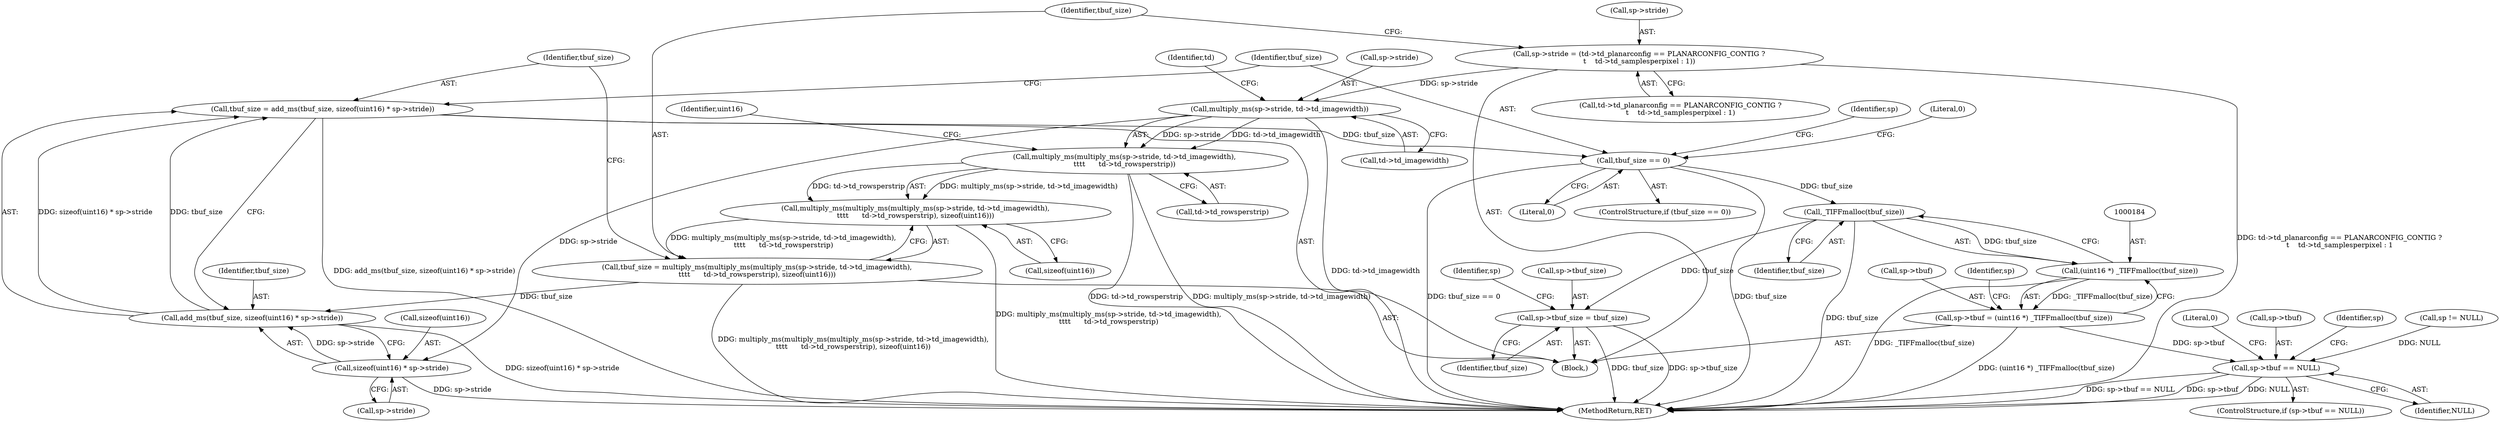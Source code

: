 digraph "0_libtiff_391e77fcd217e78b2c51342ac3ddb7100ecacdd2_0@API" {
"1000185" [label="(Call,_TIFFmalloc(tbuf_size))"];
"1000174" [label="(Call,tbuf_size == 0)"];
"1000163" [label="(Call,tbuf_size = add_ms(tbuf_size, sizeof(uint16) * sp->stride))"];
"1000165" [label="(Call,add_ms(tbuf_size, sizeof(uint16) * sp->stride))"];
"1000147" [label="(Call,tbuf_size = multiply_ms(multiply_ms(multiply_ms(sp->stride, td->td_imagewidth),\n\t\t\t\t      td->td_rowsperstrip), sizeof(uint16)))"];
"1000149" [label="(Call,multiply_ms(multiply_ms(multiply_ms(sp->stride, td->td_imagewidth),\n\t\t\t\t      td->td_rowsperstrip), sizeof(uint16)))"];
"1000150" [label="(Call,multiply_ms(multiply_ms(sp->stride, td->td_imagewidth),\n\t\t\t\t      td->td_rowsperstrip))"];
"1000151" [label="(Call,multiply_ms(sp->stride, td->td_imagewidth))"];
"1000133" [label="(Call,sp->stride = (td->td_planarconfig == PLANARCONFIG_CONTIG ?\n\t    td->td_samplesperpixel : 1))"];
"1000167" [label="(Call,sizeof(uint16) * sp->stride)"];
"1000183" [label="(Call,(uint16 *) _TIFFmalloc(tbuf_size))"];
"1000179" [label="(Call,sp->tbuf = (uint16 *) _TIFFmalloc(tbuf_size))"];
"1000188" [label="(Call,sp->tbuf == NULL)"];
"1000195" [label="(Call,sp->tbuf_size = tbuf_size)"];
"1000150" [label="(Call,multiply_ms(multiply_ms(sp->stride, td->td_imagewidth),\n\t\t\t\t      td->td_rowsperstrip))"];
"1000165" [label="(Call,add_ms(tbuf_size, sizeof(uint16) * sp->stride))"];
"1000162" [label="(Identifier,uint16)"];
"1000180" [label="(Call,sp->tbuf)"];
"1000194" [label="(Literal,0)"];
"1000185" [label="(Call,_TIFFmalloc(tbuf_size))"];
"1000176" [label="(Literal,0)"];
"1000181" [label="(Identifier,sp)"];
"1000159" [label="(Identifier,td)"];
"1000179" [label="(Call,sp->tbuf = (uint16 *) _TIFFmalloc(tbuf_size))"];
"1000163" [label="(Call,tbuf_size = add_ms(tbuf_size, sizeof(uint16) * sp->stride))"];
"1000133" [label="(Call,sp->stride = (td->td_planarconfig == PLANARCONFIG_CONTIG ?\n\t    td->td_samplesperpixel : 1))"];
"1000167" [label="(Call,sizeof(uint16) * sp->stride)"];
"1000161" [label="(Call,sizeof(uint16))"];
"1000164" [label="(Identifier,tbuf_size)"];
"1000170" [label="(Call,sp->stride)"];
"1000158" [label="(Call,td->td_rowsperstrip)"];
"1000134" [label="(Call,sp->stride)"];
"1000189" [label="(Call,sp->tbuf)"];
"1000187" [label="(ControlStructure,if (sp->tbuf == NULL))"];
"1000174" [label="(Call,tbuf_size == 0)"];
"1000155" [label="(Call,td->td_imagewidth)"];
"1000178" [label="(Literal,0)"];
"1000147" [label="(Call,tbuf_size = multiply_ms(multiply_ms(multiply_ms(sp->stride, td->td_imagewidth),\n\t\t\t\t      td->td_rowsperstrip), sizeof(uint16)))"];
"1000148" [label="(Identifier,tbuf_size)"];
"1000166" [label="(Identifier,tbuf_size)"];
"1000186" [label="(Identifier,tbuf_size)"];
"1000151" [label="(Call,multiply_ms(sp->stride, td->td_imagewidth))"];
"1000192" [label="(Identifier,NULL)"];
"1000196" [label="(Call,sp->tbuf_size)"];
"1000168" [label="(Call,sizeof(uint16))"];
"1000106" [label="(Block,)"];
"1000175" [label="(Identifier,tbuf_size)"];
"1000190" [label="(Identifier,sp)"];
"1000188" [label="(Call,sp->tbuf == NULL)"];
"1000197" [label="(Identifier,sp)"];
"1000125" [label="(Call,sp != NULL)"];
"1000149" [label="(Call,multiply_ms(multiply_ms(multiply_ms(sp->stride, td->td_imagewidth),\n\t\t\t\t      td->td_rowsperstrip), sizeof(uint16)))"];
"1000199" [label="(Identifier,tbuf_size)"];
"1000173" [label="(ControlStructure,if (tbuf_size == 0))"];
"1000137" [label="(Call,td->td_planarconfig == PLANARCONFIG_CONTIG ?\n\t    td->td_samplesperpixel : 1)"];
"1000268" [label="(MethodReturn,RET)"];
"1000195" [label="(Call,sp->tbuf_size = tbuf_size)"];
"1000203" [label="(Identifier,sp)"];
"1000152" [label="(Call,sp->stride)"];
"1000183" [label="(Call,(uint16 *) _TIFFmalloc(tbuf_size))"];
"1000185" -> "1000183"  [label="AST: "];
"1000185" -> "1000186"  [label="CFG: "];
"1000186" -> "1000185"  [label="AST: "];
"1000183" -> "1000185"  [label="CFG: "];
"1000185" -> "1000268"  [label="DDG: tbuf_size"];
"1000185" -> "1000183"  [label="DDG: tbuf_size"];
"1000174" -> "1000185"  [label="DDG: tbuf_size"];
"1000185" -> "1000195"  [label="DDG: tbuf_size"];
"1000174" -> "1000173"  [label="AST: "];
"1000174" -> "1000176"  [label="CFG: "];
"1000175" -> "1000174"  [label="AST: "];
"1000176" -> "1000174"  [label="AST: "];
"1000178" -> "1000174"  [label="CFG: "];
"1000181" -> "1000174"  [label="CFG: "];
"1000174" -> "1000268"  [label="DDG: tbuf_size == 0"];
"1000174" -> "1000268"  [label="DDG: tbuf_size"];
"1000163" -> "1000174"  [label="DDG: tbuf_size"];
"1000163" -> "1000106"  [label="AST: "];
"1000163" -> "1000165"  [label="CFG: "];
"1000164" -> "1000163"  [label="AST: "];
"1000165" -> "1000163"  [label="AST: "];
"1000175" -> "1000163"  [label="CFG: "];
"1000163" -> "1000268"  [label="DDG: add_ms(tbuf_size, sizeof(uint16) * sp->stride)"];
"1000165" -> "1000163"  [label="DDG: tbuf_size"];
"1000165" -> "1000163"  [label="DDG: sizeof(uint16) * sp->stride"];
"1000165" -> "1000167"  [label="CFG: "];
"1000166" -> "1000165"  [label="AST: "];
"1000167" -> "1000165"  [label="AST: "];
"1000165" -> "1000268"  [label="DDG: sizeof(uint16) * sp->stride"];
"1000147" -> "1000165"  [label="DDG: tbuf_size"];
"1000167" -> "1000165"  [label="DDG: sp->stride"];
"1000147" -> "1000106"  [label="AST: "];
"1000147" -> "1000149"  [label="CFG: "];
"1000148" -> "1000147"  [label="AST: "];
"1000149" -> "1000147"  [label="AST: "];
"1000164" -> "1000147"  [label="CFG: "];
"1000147" -> "1000268"  [label="DDG: multiply_ms(multiply_ms(multiply_ms(sp->stride, td->td_imagewidth),\n\t\t\t\t      td->td_rowsperstrip), sizeof(uint16))"];
"1000149" -> "1000147"  [label="DDG: multiply_ms(multiply_ms(sp->stride, td->td_imagewidth),\n\t\t\t\t      td->td_rowsperstrip)"];
"1000149" -> "1000161"  [label="CFG: "];
"1000150" -> "1000149"  [label="AST: "];
"1000161" -> "1000149"  [label="AST: "];
"1000149" -> "1000268"  [label="DDG: multiply_ms(multiply_ms(sp->stride, td->td_imagewidth),\n\t\t\t\t      td->td_rowsperstrip)"];
"1000150" -> "1000149"  [label="DDG: multiply_ms(sp->stride, td->td_imagewidth)"];
"1000150" -> "1000149"  [label="DDG: td->td_rowsperstrip"];
"1000150" -> "1000158"  [label="CFG: "];
"1000151" -> "1000150"  [label="AST: "];
"1000158" -> "1000150"  [label="AST: "];
"1000162" -> "1000150"  [label="CFG: "];
"1000150" -> "1000268"  [label="DDG: multiply_ms(sp->stride, td->td_imagewidth)"];
"1000150" -> "1000268"  [label="DDG: td->td_rowsperstrip"];
"1000151" -> "1000150"  [label="DDG: sp->stride"];
"1000151" -> "1000150"  [label="DDG: td->td_imagewidth"];
"1000151" -> "1000155"  [label="CFG: "];
"1000152" -> "1000151"  [label="AST: "];
"1000155" -> "1000151"  [label="AST: "];
"1000159" -> "1000151"  [label="CFG: "];
"1000151" -> "1000268"  [label="DDG: td->td_imagewidth"];
"1000133" -> "1000151"  [label="DDG: sp->stride"];
"1000151" -> "1000167"  [label="DDG: sp->stride"];
"1000133" -> "1000106"  [label="AST: "];
"1000133" -> "1000137"  [label="CFG: "];
"1000134" -> "1000133"  [label="AST: "];
"1000137" -> "1000133"  [label="AST: "];
"1000148" -> "1000133"  [label="CFG: "];
"1000133" -> "1000268"  [label="DDG: td->td_planarconfig == PLANARCONFIG_CONTIG ?\n\t    td->td_samplesperpixel : 1"];
"1000167" -> "1000170"  [label="CFG: "];
"1000168" -> "1000167"  [label="AST: "];
"1000170" -> "1000167"  [label="AST: "];
"1000167" -> "1000268"  [label="DDG: sp->stride"];
"1000183" -> "1000179"  [label="AST: "];
"1000184" -> "1000183"  [label="AST: "];
"1000179" -> "1000183"  [label="CFG: "];
"1000183" -> "1000268"  [label="DDG: _TIFFmalloc(tbuf_size)"];
"1000183" -> "1000179"  [label="DDG: _TIFFmalloc(tbuf_size)"];
"1000179" -> "1000106"  [label="AST: "];
"1000180" -> "1000179"  [label="AST: "];
"1000190" -> "1000179"  [label="CFG: "];
"1000179" -> "1000268"  [label="DDG: (uint16 *) _TIFFmalloc(tbuf_size)"];
"1000179" -> "1000188"  [label="DDG: sp->tbuf"];
"1000188" -> "1000187"  [label="AST: "];
"1000188" -> "1000192"  [label="CFG: "];
"1000189" -> "1000188"  [label="AST: "];
"1000192" -> "1000188"  [label="AST: "];
"1000194" -> "1000188"  [label="CFG: "];
"1000197" -> "1000188"  [label="CFG: "];
"1000188" -> "1000268"  [label="DDG: sp->tbuf == NULL"];
"1000188" -> "1000268"  [label="DDG: sp->tbuf"];
"1000188" -> "1000268"  [label="DDG: NULL"];
"1000125" -> "1000188"  [label="DDG: NULL"];
"1000195" -> "1000106"  [label="AST: "];
"1000195" -> "1000199"  [label="CFG: "];
"1000196" -> "1000195"  [label="AST: "];
"1000199" -> "1000195"  [label="AST: "];
"1000203" -> "1000195"  [label="CFG: "];
"1000195" -> "1000268"  [label="DDG: tbuf_size"];
"1000195" -> "1000268"  [label="DDG: sp->tbuf_size"];
}
